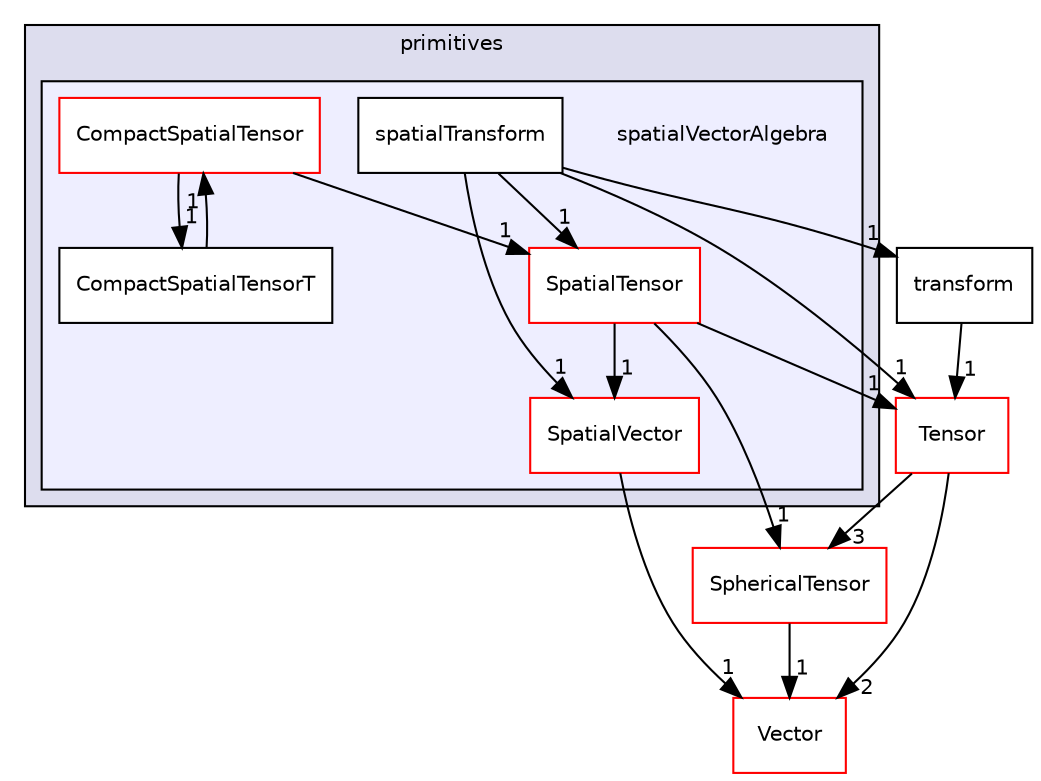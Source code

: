 digraph "src/OpenFOAM/primitives/spatialVectorAlgebra" {
  bgcolor=transparent;
  compound=true
  node [ fontsize="10", fontname="Helvetica"];
  edge [ labelfontsize="10", labelfontname="Helvetica"];
  subgraph clusterdir_3e50f45338116b169052b428016851aa {
    graph [ bgcolor="#ddddee", pencolor="black", label="primitives" fontname="Helvetica", fontsize="10", URL="dir_3e50f45338116b169052b428016851aa.html"]
  subgraph clusterdir_0d054148b2ad42a055e9a559a10add02 {
    graph [ bgcolor="#eeeeff", pencolor="black", label="" URL="dir_0d054148b2ad42a055e9a559a10add02.html"];
    dir_0d054148b2ad42a055e9a559a10add02 [shape=plaintext label="spatialVectorAlgebra"];
    dir_661bbed6b403683bcb923b9b15d5983c [shape=box label="CompactSpatialTensor" color="red" fillcolor="white" style="filled" URL="dir_661bbed6b403683bcb923b9b15d5983c.html"];
    dir_a08343b1ce532f3ce35726224e016264 [shape=box label="CompactSpatialTensorT" color="black" fillcolor="white" style="filled" URL="dir_a08343b1ce532f3ce35726224e016264.html"];
    dir_a6b8a6f9dface4c74b0aa8fa3cc8b4c1 [shape=box label="SpatialTensor" color="red" fillcolor="white" style="filled" URL="dir_a6b8a6f9dface4c74b0aa8fa3cc8b4c1.html"];
    dir_73b639c86d178154b965c88988d998a8 [shape=box label="spatialTransform" color="black" fillcolor="white" style="filled" URL="dir_73b639c86d178154b965c88988d998a8.html"];
    dir_1a21c85ef952176fd1a5b65876ff17ef [shape=box label="SpatialVector" color="red" fillcolor="white" style="filled" URL="dir_1a21c85ef952176fd1a5b65876ff17ef.html"];
  }
  }
  dir_15da0e2a135f43ffeb4645c968ce8ac7 [shape=box label="Tensor" color="red" URL="dir_15da0e2a135f43ffeb4645c968ce8ac7.html"];
  dir_9cf74317c7eb616c4d20a1fef726f411 [shape=box label="transform" URL="dir_9cf74317c7eb616c4d20a1fef726f411.html"];
  dir_6ef5fbba1c02603637a533e2f686aa62 [shape=box label="Vector" color="red" URL="dir_6ef5fbba1c02603637a533e2f686aa62.html"];
  dir_b065e1a4bed1b058c87ac57271f42191 [shape=box label="SphericalTensor" color="red" URL="dir_b065e1a4bed1b058c87ac57271f42191.html"];
  dir_1a21c85ef952176fd1a5b65876ff17ef->dir_6ef5fbba1c02603637a533e2f686aa62 [headlabel="1", labeldistance=1.5 headhref="dir_002394_002426.html"];
  dir_73b639c86d178154b965c88988d998a8->dir_1a21c85ef952176fd1a5b65876ff17ef [headlabel="1", labeldistance=1.5 headhref="dir_002393_002394.html"];
  dir_73b639c86d178154b965c88988d998a8->dir_a6b8a6f9dface4c74b0aa8fa3cc8b4c1 [headlabel="1", labeldistance=1.5 headhref="dir_002393_002391.html"];
  dir_73b639c86d178154b965c88988d998a8->dir_15da0e2a135f43ffeb4645c968ce8ac7 [headlabel="1", labeldistance=1.5 headhref="dir_002393_002416.html"];
  dir_73b639c86d178154b965c88988d998a8->dir_9cf74317c7eb616c4d20a1fef726f411 [headlabel="1", labeldistance=1.5 headhref="dir_002393_002423.html"];
  dir_a6b8a6f9dface4c74b0aa8fa3cc8b4c1->dir_1a21c85ef952176fd1a5b65876ff17ef [headlabel="1", labeldistance=1.5 headhref="dir_002391_002394.html"];
  dir_a6b8a6f9dface4c74b0aa8fa3cc8b4c1->dir_15da0e2a135f43ffeb4645c968ce8ac7 [headlabel="1", labeldistance=1.5 headhref="dir_002391_002416.html"];
  dir_a6b8a6f9dface4c74b0aa8fa3cc8b4c1->dir_b065e1a4bed1b058c87ac57271f42191 [headlabel="1", labeldistance=1.5 headhref="dir_002391_002396.html"];
  dir_15da0e2a135f43ffeb4645c968ce8ac7->dir_6ef5fbba1c02603637a533e2f686aa62 [headlabel="2", labeldistance=1.5 headhref="dir_002416_002426.html"];
  dir_15da0e2a135f43ffeb4645c968ce8ac7->dir_b065e1a4bed1b058c87ac57271f42191 [headlabel="3", labeldistance=1.5 headhref="dir_002416_002396.html"];
  dir_a08343b1ce532f3ce35726224e016264->dir_661bbed6b403683bcb923b9b15d5983c [headlabel="1", labeldistance=1.5 headhref="dir_002390_002388.html"];
  dir_9cf74317c7eb616c4d20a1fef726f411->dir_15da0e2a135f43ffeb4645c968ce8ac7 [headlabel="1", labeldistance=1.5 headhref="dir_002423_002416.html"];
  dir_661bbed6b403683bcb923b9b15d5983c->dir_a6b8a6f9dface4c74b0aa8fa3cc8b4c1 [headlabel="1", labeldistance=1.5 headhref="dir_002388_002391.html"];
  dir_661bbed6b403683bcb923b9b15d5983c->dir_a08343b1ce532f3ce35726224e016264 [headlabel="1", labeldistance=1.5 headhref="dir_002388_002390.html"];
  dir_b065e1a4bed1b058c87ac57271f42191->dir_6ef5fbba1c02603637a533e2f686aa62 [headlabel="1", labeldistance=1.5 headhref="dir_002396_002426.html"];
}
